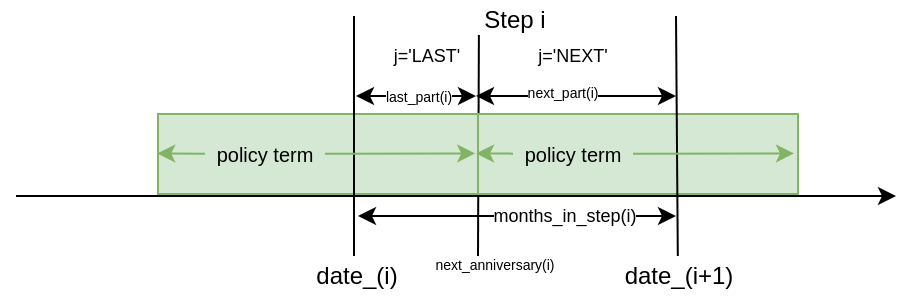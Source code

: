 <mxfile version="17.4.2" type="device"><diagram id="fiwIjyVanhbnyGYU-oQi" name="ページ1"><mxGraphModel dx="1102" dy="1025" grid="1" gridSize="10" guides="1" tooltips="1" connect="1" arrows="1" fold="1" page="1" pageScale="1" pageWidth="827" pageHeight="1169" math="0" shadow="0"><root><mxCell id="0"/><mxCell id="1" parent="0"/><mxCell id="_XgHdqZWDonHi8oDvJRI-43" value="" style="endArrow=none;html=1;rounded=0;entryX=1.029;entryY=-0.028;entryDx=0;entryDy=0;entryPerimeter=0;" edge="1" parent="1" target="_XgHdqZWDonHi8oDvJRI-41"><mxGeometry width="50" height="50" relative="1" as="geometry"><mxPoint x="351" y="250" as="sourcePoint"/><mxPoint x="351" y="130" as="targetPoint"/></mxGeometry></mxCell><mxCell id="_XgHdqZWDonHi8oDvJRI-3" value="" style="rounded=0;whiteSpace=wrap;html=1;labelBackgroundColor=none;fillColor=#d5e8d4;strokeColor=#82b366;" vertex="1" parent="1"><mxGeometry x="191" y="179" width="160" height="40" as="geometry"/></mxCell><mxCell id="_XgHdqZWDonHi8oDvJRI-20" value="" style="endArrow=classic;html=1;" edge="1" parent="1"><mxGeometry x="45" y="-77" width="50" height="50" as="geometry"><mxPoint x="120" y="220" as="sourcePoint"/><mxPoint x="560" y="220" as="targetPoint"/></mxGeometry></mxCell><mxCell id="_XgHdqZWDonHi8oDvJRI-28" value="" style="rounded=0;whiteSpace=wrap;html=1;labelBackgroundColor=none;fillColor=#d5e8d4;strokeColor=#82b366;" vertex="1" parent="1"><mxGeometry x="351" y="179" width="160" height="40" as="geometry"/></mxCell><mxCell id="_XgHdqZWDonHi8oDvJRI-29" value="" style="endArrow=none;html=1;rounded=0;" edge="1" parent="1"><mxGeometry width="50" height="50" relative="1" as="geometry"><mxPoint x="289" y="250" as="sourcePoint"/><mxPoint x="289" y="130" as="targetPoint"/></mxGeometry></mxCell><mxCell id="_XgHdqZWDonHi8oDvJRI-34" value="date_(i)" style="text;html=1;resizable=0;autosize=1;align=center;verticalAlign=middle;points=[];fillColor=none;strokeColor=none;rounded=0;fontSize=12;" vertex="1" parent="1"><mxGeometry x="260.122" y="250.001" width="60" height="20" as="geometry"/></mxCell><mxCell id="_XgHdqZWDonHi8oDvJRI-35" value="" style="endArrow=none;html=1;rounded=0;" edge="1" parent="1"><mxGeometry width="50" height="50" relative="1" as="geometry"><mxPoint x="450.91" y="250" as="sourcePoint"/><mxPoint x="450" y="130" as="targetPoint"/></mxGeometry></mxCell><mxCell id="_XgHdqZWDonHi8oDvJRI-36" value="date_(i+1)" style="text;html=1;resizable=0;autosize=1;align=center;verticalAlign=middle;points=[];fillColor=none;strokeColor=none;rounded=0;fontSize=12;" vertex="1" parent="1"><mxGeometry x="416.082" y="250.001" width="70" height="20" as="geometry"/></mxCell><mxCell id="_XgHdqZWDonHi8oDvJRI-37" value="" style="endArrow=classic;startArrow=classic;html=1;rounded=0;" edge="1" parent="1"><mxGeometry width="50" height="50" relative="1" as="geometry"><mxPoint x="290" y="170" as="sourcePoint"/><mxPoint x="350" y="170" as="targetPoint"/></mxGeometry></mxCell><mxCell id="_XgHdqZWDonHi8oDvJRI-58" value="last_part(i)" style="edgeLabel;html=1;align=center;verticalAlign=middle;resizable=0;points=[];fontSize=7;" vertex="1" connectable="0" parent="_XgHdqZWDonHi8oDvJRI-37"><mxGeometry x="-0.218" y="-1" relative="1" as="geometry"><mxPoint x="7" as="offset"/></mxGeometry></mxCell><mxCell id="_XgHdqZWDonHi8oDvJRI-38" value="" style="endArrow=classic;startArrow=classic;html=1;rounded=0;" edge="1" parent="1"><mxGeometry width="50" height="50" relative="1" as="geometry"><mxPoint x="291" y="230" as="sourcePoint"/><mxPoint x="450" y="230" as="targetPoint"/></mxGeometry></mxCell><mxCell id="_XgHdqZWDonHi8oDvJRI-57" value="months_in_step(i)" style="edgeLabel;html=1;align=center;verticalAlign=middle;resizable=0;points=[];fontSize=9;" vertex="1" connectable="0" parent="_XgHdqZWDonHi8oDvJRI-38"><mxGeometry x="-0.574" relative="1" as="geometry"><mxPoint x="69" as="offset"/></mxGeometry></mxCell><mxCell id="_XgHdqZWDonHi8oDvJRI-39" value="" style="endArrow=classic;startArrow=classic;html=1;rounded=0;" edge="1" parent="1"><mxGeometry width="50" height="50" relative="1" as="geometry"><mxPoint x="350" y="170" as="sourcePoint"/><mxPoint x="450" y="170" as="targetPoint"/></mxGeometry></mxCell><mxCell id="_XgHdqZWDonHi8oDvJRI-59" value="next_part(i)" style="edgeLabel;html=1;align=center;verticalAlign=middle;resizable=0;points=[];fontSize=7;" vertex="1" connectable="0" parent="_XgHdqZWDonHi8oDvJRI-39"><mxGeometry x="-0.144" y="1" relative="1" as="geometry"><mxPoint as="offset"/></mxGeometry></mxCell><mxCell id="_XgHdqZWDonHi8oDvJRI-40" value="j='NEXT'" style="text;html=1;resizable=0;autosize=1;align=center;verticalAlign=middle;points=[];fillColor=none;strokeColor=none;rounded=0;fontSize=9;" vertex="1" parent="1"><mxGeometry x="373.492" y="140.001" width="50" height="20" as="geometry"/></mxCell><mxCell id="_XgHdqZWDonHi8oDvJRI-41" value="j='LAST'" style="text;html=1;resizable=0;autosize=1;align=center;verticalAlign=middle;points=[];fillColor=none;strokeColor=none;rounded=0;fontSize=9;" vertex="1" parent="1"><mxGeometry x="300.002" y="140.001" width="50" height="20" as="geometry"/></mxCell><mxCell id="_XgHdqZWDonHi8oDvJRI-44" value="next_anniversary(i)" style="text;html=1;resizable=0;autosize=1;align=center;verticalAlign=middle;points=[];fillColor=none;strokeColor=none;rounded=0;fontSize=7;" vertex="1" parent="1"><mxGeometry x="324.002" y="250.001" width="70" height="10" as="geometry"/></mxCell><mxCell id="_XgHdqZWDonHi8oDvJRI-46" value="" style="endArrow=classic;startArrow=none;html=1;rounded=0;fillColor=#d5e8d4;strokeColor=#82b366;" edge="1" parent="1" source="_XgHdqZWDonHi8oDvJRI-50"><mxGeometry width="50" height="50" relative="1" as="geometry"><mxPoint x="190.62" y="198.71" as="sourcePoint"/><mxPoint x="349.62" y="198.71" as="targetPoint"/></mxGeometry></mxCell><mxCell id="_XgHdqZWDonHi8oDvJRI-47" value="" style="endArrow=classic;startArrow=none;html=1;rounded=0;fillColor=#d5e8d4;strokeColor=#82b366;" edge="1" parent="1" source="_XgHdqZWDonHi8oDvJRI-51"><mxGeometry width="50" height="50" relative="1" as="geometry"><mxPoint x="350.02" y="198.71" as="sourcePoint"/><mxPoint x="509.02" y="198.71" as="targetPoint"/></mxGeometry></mxCell><mxCell id="_XgHdqZWDonHi8oDvJRI-51" value="policy term" style="text;html=1;resizable=0;autosize=1;align=center;verticalAlign=middle;points=[];fillColor=none;strokeColor=none;rounded=0;fontSize=10;" vertex="1" parent="1"><mxGeometry x="368.492" y="189.001" width="60" height="20" as="geometry"/></mxCell><mxCell id="_XgHdqZWDonHi8oDvJRI-52" value="" style="endArrow=none;startArrow=classic;html=1;rounded=0;fillColor=#d5e8d4;strokeColor=#82b366;" edge="1" parent="1" target="_XgHdqZWDonHi8oDvJRI-51"><mxGeometry width="50" height="50" relative="1" as="geometry"><mxPoint x="350.02" y="198.71" as="sourcePoint"/><mxPoint x="509.02" y="198.71" as="targetPoint"/></mxGeometry></mxCell><mxCell id="_XgHdqZWDonHi8oDvJRI-50" value="policy term" style="text;html=1;resizable=0;autosize=1;align=center;verticalAlign=middle;points=[];fillColor=none;strokeColor=none;rounded=0;fontSize=10;" vertex="1" parent="1"><mxGeometry x="214.482" y="189.001" width="60" height="20" as="geometry"/></mxCell><mxCell id="_XgHdqZWDonHi8oDvJRI-53" value="" style="endArrow=none;startArrow=classic;html=1;rounded=0;fillColor=#d5e8d4;strokeColor=#82b366;" edge="1" parent="1" target="_XgHdqZWDonHi8oDvJRI-50"><mxGeometry width="50" height="50" relative="1" as="geometry"><mxPoint x="190.62" y="198.71" as="sourcePoint"/><mxPoint x="349.62" y="198.71" as="targetPoint"/></mxGeometry></mxCell><mxCell id="_XgHdqZWDonHi8oDvJRI-60" value="Step i" style="text;html=1;resizable=0;autosize=1;align=center;verticalAlign=middle;points=[];fillColor=none;strokeColor=none;rounded=0;fontSize=12;" vertex="1" parent="1"><mxGeometry x="344.002" y="122.001" width="50" height="20" as="geometry"/></mxCell></root></mxGraphModel></diagram></mxfile>
